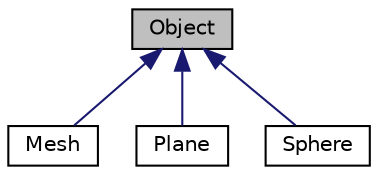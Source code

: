 digraph "Object"
{
 // LATEX_PDF_SIZE
  edge [fontname="Helvetica",fontsize="10",labelfontname="Helvetica",labelfontsize="10"];
  node [fontname="Helvetica",fontsize="10",shape=record];
  Node1 [label="Object",height=0.2,width=0.4,color="black", fillcolor="grey75", style="filled", fontcolor="black",tooltip="Represents a renderable 3d object."];
  Node1 -> Node2 [dir="back",color="midnightblue",fontsize="10",style="solid"];
  Node2 [label="Mesh",height=0.2,width=0.4,color="black", fillcolor="white", style="filled",URL="$classMesh.html",tooltip=" "];
  Node1 -> Node3 [dir="back",color="midnightblue",fontsize="10",style="solid"];
  Node3 [label="Plane",height=0.2,width=0.4,color="black", fillcolor="white", style="filled",URL="$classPlane.html",tooltip=" "];
  Node1 -> Node4 [dir="back",color="midnightblue",fontsize="10",style="solid"];
  Node4 [label="Sphere",height=0.2,width=0.4,color="black", fillcolor="white", style="filled",URL="$classSphere.html",tooltip="A sphere object."];
}
